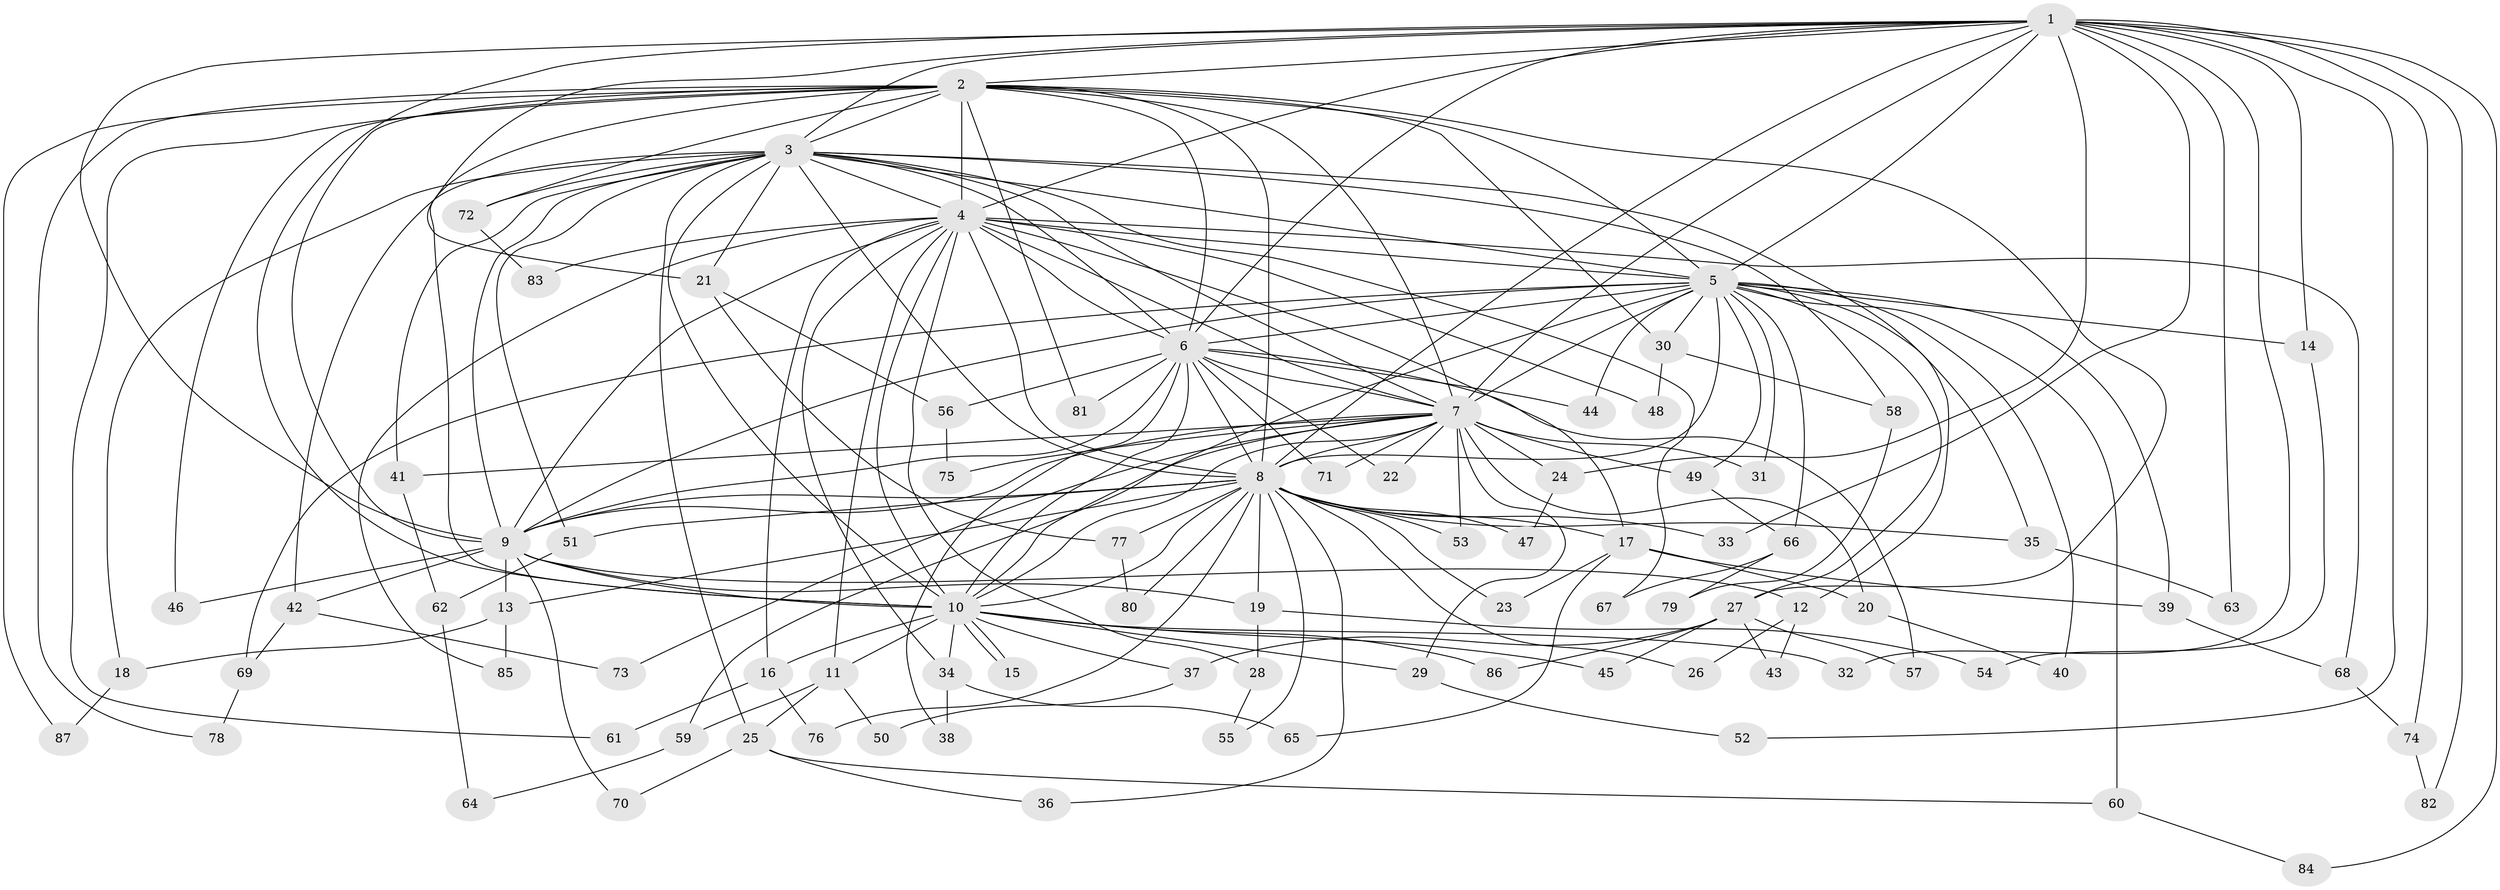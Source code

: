 // coarse degree distribution, {14: 0.05555555555555555, 21: 0.027777777777777776, 13: 0.027777777777777776, 15: 0.027777777777777776, 11: 0.05555555555555555, 9: 0.05555555555555555, 5: 0.08333333333333333, 7: 0.027777777777777776, 1: 0.027777777777777776, 3: 0.2777777777777778, 6: 0.05555555555555555, 4: 0.05555555555555555, 2: 0.2222222222222222}
// Generated by graph-tools (version 1.1) at 2025/49/03/04/25 22:49:58]
// undirected, 87 vertices, 199 edges
graph export_dot {
  node [color=gray90,style=filled];
  1;
  2;
  3;
  4;
  5;
  6;
  7;
  8;
  9;
  10;
  11;
  12;
  13;
  14;
  15;
  16;
  17;
  18;
  19;
  20;
  21;
  22;
  23;
  24;
  25;
  26;
  27;
  28;
  29;
  30;
  31;
  32;
  33;
  34;
  35;
  36;
  37;
  38;
  39;
  40;
  41;
  42;
  43;
  44;
  45;
  46;
  47;
  48;
  49;
  50;
  51;
  52;
  53;
  54;
  55;
  56;
  57;
  58;
  59;
  60;
  61;
  62;
  63;
  64;
  65;
  66;
  67;
  68;
  69;
  70;
  71;
  72;
  73;
  74;
  75;
  76;
  77;
  78;
  79;
  80;
  81;
  82;
  83;
  84;
  85;
  86;
  87;
  1 -- 2;
  1 -- 3;
  1 -- 4;
  1 -- 5;
  1 -- 6;
  1 -- 7;
  1 -- 8;
  1 -- 9;
  1 -- 10;
  1 -- 14;
  1 -- 21;
  1 -- 24;
  1 -- 32;
  1 -- 33;
  1 -- 52;
  1 -- 63;
  1 -- 74;
  1 -- 82;
  1 -- 84;
  2 -- 3;
  2 -- 4;
  2 -- 5;
  2 -- 6;
  2 -- 7;
  2 -- 8;
  2 -- 9;
  2 -- 10;
  2 -- 27;
  2 -- 30;
  2 -- 46;
  2 -- 61;
  2 -- 72;
  2 -- 78;
  2 -- 81;
  2 -- 87;
  3 -- 4;
  3 -- 5;
  3 -- 6;
  3 -- 7;
  3 -- 8;
  3 -- 9;
  3 -- 10;
  3 -- 18;
  3 -- 21;
  3 -- 25;
  3 -- 35;
  3 -- 41;
  3 -- 42;
  3 -- 51;
  3 -- 58;
  3 -- 67;
  3 -- 72;
  4 -- 5;
  4 -- 6;
  4 -- 7;
  4 -- 8;
  4 -- 9;
  4 -- 10;
  4 -- 11;
  4 -- 16;
  4 -- 17;
  4 -- 28;
  4 -- 34;
  4 -- 48;
  4 -- 68;
  4 -- 83;
  4 -- 85;
  5 -- 6;
  5 -- 7;
  5 -- 8;
  5 -- 9;
  5 -- 10;
  5 -- 12;
  5 -- 14;
  5 -- 27;
  5 -- 30;
  5 -- 31;
  5 -- 39;
  5 -- 40;
  5 -- 44;
  5 -- 49;
  5 -- 60;
  5 -- 66;
  5 -- 69;
  6 -- 7;
  6 -- 8;
  6 -- 9;
  6 -- 10;
  6 -- 22;
  6 -- 38;
  6 -- 44;
  6 -- 56;
  6 -- 57;
  6 -- 71;
  6 -- 81;
  7 -- 8;
  7 -- 9;
  7 -- 10;
  7 -- 20;
  7 -- 22;
  7 -- 24;
  7 -- 29;
  7 -- 31;
  7 -- 41;
  7 -- 49;
  7 -- 53;
  7 -- 59;
  7 -- 71;
  7 -- 73;
  7 -- 75;
  8 -- 9;
  8 -- 10;
  8 -- 13;
  8 -- 17;
  8 -- 19;
  8 -- 23;
  8 -- 26;
  8 -- 33;
  8 -- 35;
  8 -- 36;
  8 -- 47;
  8 -- 51;
  8 -- 53;
  8 -- 55;
  8 -- 76;
  8 -- 77;
  8 -- 80;
  9 -- 10;
  9 -- 12;
  9 -- 13;
  9 -- 19;
  9 -- 42;
  9 -- 46;
  9 -- 70;
  10 -- 11;
  10 -- 15;
  10 -- 15;
  10 -- 16;
  10 -- 29;
  10 -- 32;
  10 -- 34;
  10 -- 37;
  10 -- 45;
  10 -- 86;
  11 -- 25;
  11 -- 50;
  11 -- 59;
  12 -- 26;
  12 -- 43;
  13 -- 18;
  13 -- 85;
  14 -- 54;
  16 -- 61;
  16 -- 76;
  17 -- 20;
  17 -- 23;
  17 -- 39;
  17 -- 65;
  18 -- 87;
  19 -- 28;
  19 -- 54;
  20 -- 40;
  21 -- 56;
  21 -- 77;
  24 -- 47;
  25 -- 36;
  25 -- 60;
  25 -- 70;
  27 -- 37;
  27 -- 43;
  27 -- 45;
  27 -- 57;
  27 -- 86;
  28 -- 55;
  29 -- 52;
  30 -- 48;
  30 -- 58;
  34 -- 38;
  34 -- 65;
  35 -- 63;
  37 -- 50;
  39 -- 68;
  41 -- 62;
  42 -- 69;
  42 -- 73;
  49 -- 66;
  51 -- 62;
  56 -- 75;
  58 -- 79;
  59 -- 64;
  60 -- 84;
  62 -- 64;
  66 -- 67;
  66 -- 79;
  68 -- 74;
  69 -- 78;
  72 -- 83;
  74 -- 82;
  77 -- 80;
}

